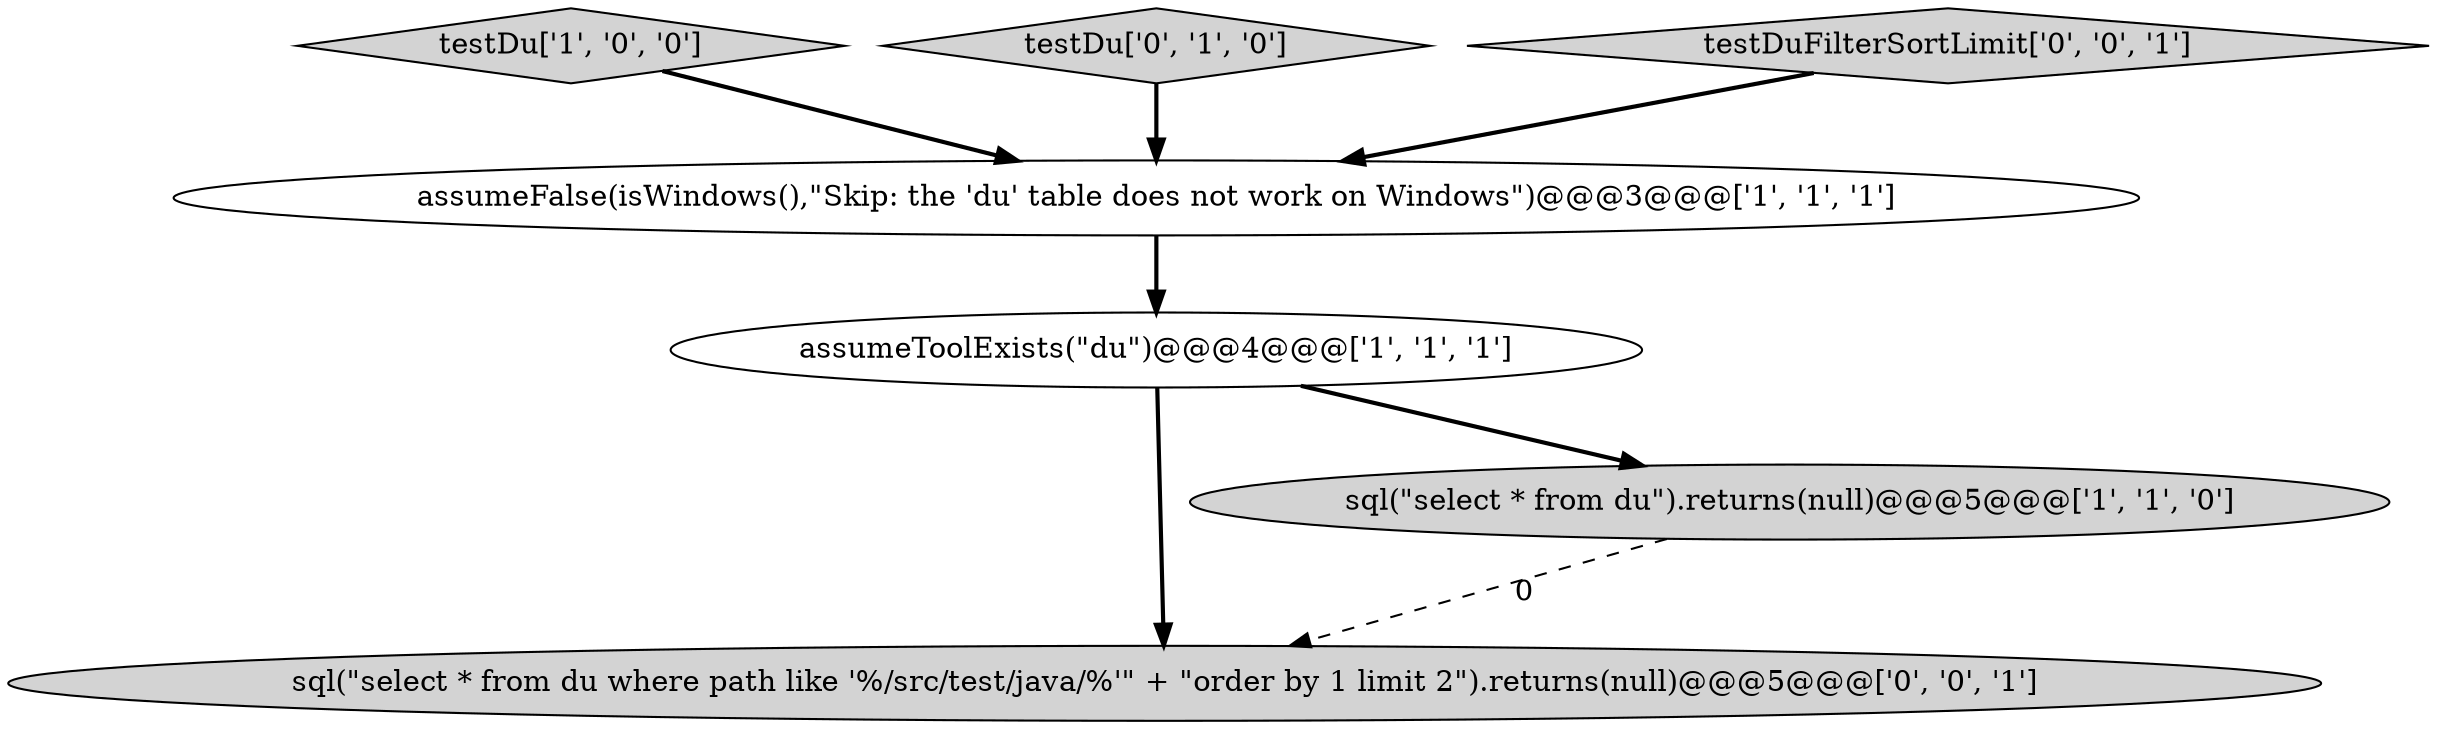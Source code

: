 digraph {
6 [style = filled, label = "sql(\"select * from du where path like '%/src/test/java/%'\" + \"order by 1 limit 2\").returns(null)@@@5@@@['0', '0', '1']", fillcolor = lightgray, shape = ellipse image = "AAA0AAABBB3BBB"];
1 [style = filled, label = "testDu['1', '0', '0']", fillcolor = lightgray, shape = diamond image = "AAA0AAABBB1BBB"];
3 [style = filled, label = "sql(\"select * from du\").returns(null)@@@5@@@['1', '1', '0']", fillcolor = lightgray, shape = ellipse image = "AAA0AAABBB1BBB"];
2 [style = filled, label = "assumeFalse(isWindows(),\"Skip: the 'du' table does not work on Windows\")@@@3@@@['1', '1', '1']", fillcolor = white, shape = ellipse image = "AAA0AAABBB1BBB"];
0 [style = filled, label = "assumeToolExists(\"du\")@@@4@@@['1', '1', '1']", fillcolor = white, shape = ellipse image = "AAA0AAABBB1BBB"];
4 [style = filled, label = "testDu['0', '1', '0']", fillcolor = lightgray, shape = diamond image = "AAA0AAABBB2BBB"];
5 [style = filled, label = "testDuFilterSortLimit['0', '0', '1']", fillcolor = lightgray, shape = diamond image = "AAA0AAABBB3BBB"];
0->3 [style = bold, label=""];
5->2 [style = bold, label=""];
1->2 [style = bold, label=""];
2->0 [style = bold, label=""];
3->6 [style = dashed, label="0"];
4->2 [style = bold, label=""];
0->6 [style = bold, label=""];
}
